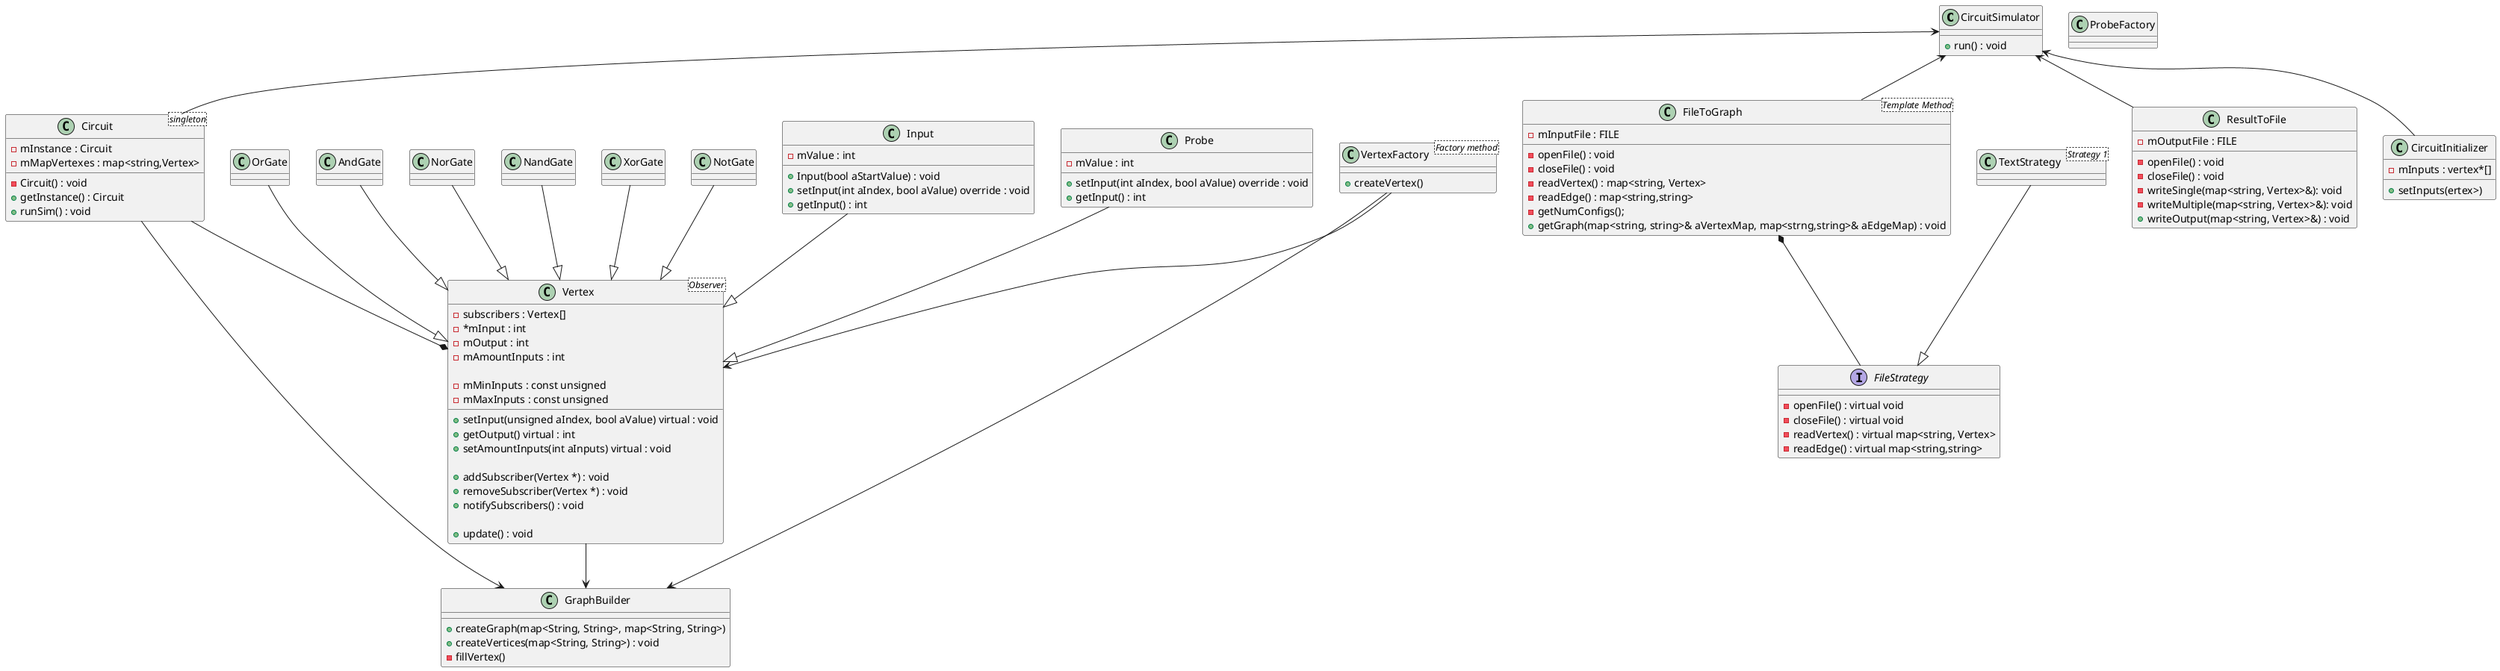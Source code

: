 @startuml classdiagram


class CircuitSimulator{
    + run() : void
}

class Circuit <singleton>{
    - mInstance : Circuit
    - mMapVertexes : map<string,Vertex>
    - Circuit() : void
    + getInstance() : Circuit
    + runSim() : void
}

class FileToGraph <Template Method> {
    - mInputFile : FILE

    - openFile() : void
    - closeFile() : void
    - readVertex() : map<string, Vertex>
    - readEdge() : map<string,string>
    - getNumConfigs();
    + getGraph(map<string, string>& aVertexMap, map<strng,string>& aEdgeMap) : void 
    ' vertexMap :first string name of vertex second string type

}

'TODO interface voor verschillende strategies
'TODO check of hierby dependency injection van toepassing is

interface FileStrategy {
    - openFile() : virtual void
    - closeFile() : virtual void
    - readVertex() : virtual map<string, Vertex>
    - readEdge() : virtual map<string,string>
}

class TextStrategy <Strategy 1> {
}

class ResultToFile {
    - mOutputFile : FILE

    - openFile() : void
    - closeFile() : void
    - writeSingle(map<string, Vertex>&): void
    - writeMultiple(map<string, Vertex>&): void
    + writeOutput(map<string, Vertex>&) : void
}

class CircuitInitializer{
    - mInputs : vertex*[]

    + setInputs(ertex>)
}

class OrGate{

}

class AndGate{

}

class NorGate{

}

class NandGate{

}

class XorGate{

}

class NotGate{

}

class Vertex <Observer> {
    + setInput(unsigned aIndex, bool aValue) virtual : void
    + getOutput() virtual : int
    + setAmountInputs(int aInputs) virtual : void

    + addSubscriber(Vertex *) : void
    + removeSubscriber(Vertex *) : void
    + notifySubscribers() : void
    
    + update() : void

    - subscribers : Vertex[]
    - *mInput : int
    - mOutput : int
    - mAmountInputs : int

    - mMinInputs : const unsigned
    - mMaxInputs : const unsigned
}

class Input {
    - mValue : int

    + Input(bool aStartValue) : void
    + setInput(int aIndex, bool aValue) override : void
    + getInput() : int
}

class Probe {
    - mValue : int

    + setInput(int aIndex, bool aValue) override : void
    + getInput() : int
}

class VertexFactory <Factory method> {
    + createVertex()
}

class ProbeFactory{
    
}

class GraphBuilder {
    + createGraph(map<String, String>, map<String, String>)
    'Only create the vertices (make the vertices subscribe to its inputs)
    + createVertices(map<String, String>) : void
    - fillVertex()
}

VertexFactory --> GraphBuilder
Vertex --> GraphBuilder
Circuit --> GraphBuilder
Circuit --* Vertex
VertexFactory --> Vertex

FileToGraph *-- FileStrategy
TextStrategy --|> FileStrategy

CircuitSimulator <-- FileToGraph
CircuitSimulator <-- ResultToFile
CircuitSimulator <-- Circuit
CircuitSimulator <-- CircuitInitializer

OrGate --|> Vertex
NorGate --|> Vertex
AndGate --|> Vertex
NandGate --|> Vertex
XorGate --|> Vertex
NotGate --|> Vertex

Input --|> Vertex
Probe --|> Vertex

@enduml
